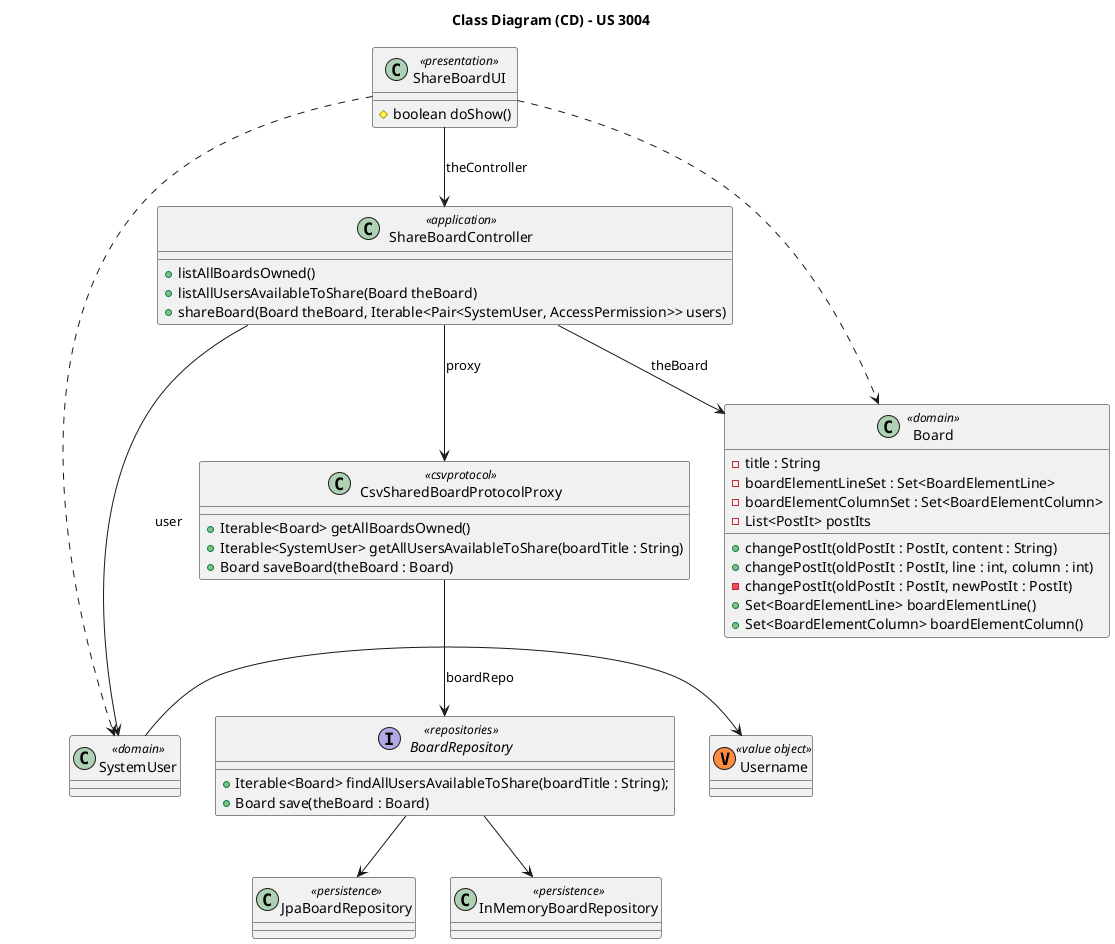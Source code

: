 @startuml

title Class Diagram (CD) - US 3004

'Classes
class ShareBoardUI <<presentation>> {
    #boolean doShow()
}

class ShareBoardController <<application>> {
    +listAllBoardsOwned()
    +listAllUsersAvailableToShare(Board theBoard)
    +shareBoard(Board theBoard, Iterable<Pair<SystemUser, AccessPermission>> users)
}

class Board <<domain>> {
    -title : String
    -boardElementLineSet : Set<BoardElementLine>
    -boardElementColumnSet : Set<BoardElementColumn>
    -List<PostIt> postIts
    +changePostIt(oldPostIt : PostIt, content : String)
    +changePostIt(oldPostIt : PostIt, line : int, column : int)
    -changePostIt(oldPostIt : PostIt, newPostIt : PostIt)
    +Set<BoardElementLine> boardElementLine()
    +Set<BoardElementColumn> boardElementColumn()
}

interface BoardRepository <<repositories>> {
    +Iterable<Board> findAllUsersAvailableToShare(boardTitle : String);
    +Board save(theBoard : Board)
}

class JpaBoardRepository <<persistence>> {}

class InMemoryBoardRepository <<persistence>> {}

class SystemUser <<domain>> {}

class Username <<(V, #FF8B40) value object>>

class CsvSharedBoardProtocolProxy <<csvprotocol>> {
    +Iterable<Board> getAllBoardsOwned()
    +Iterable<SystemUser> getAllUsersAvailableToShare(boardTitle : String)
    +Board saveBoard(theBoard : Board)
}

'Navigation
ShareBoardUI --> ShareBoardController : theController
ShareBoardController --> CsvSharedBoardProtocolProxy : proxy
ShareBoardController --> Board : theBoard
ShareBoardController ---> SystemUser : user
CsvSharedBoardProtocolProxy --> BoardRepository : boardRepo
BoardRepository --> JpaBoardRepository
BoardRepository --> InMemoryBoardRepository
SystemUser -> Username

'Dependencies
ShareBoardUI -[dashed]-> Board
ShareBoardUI -[dashed]--> SystemUser

@enduml